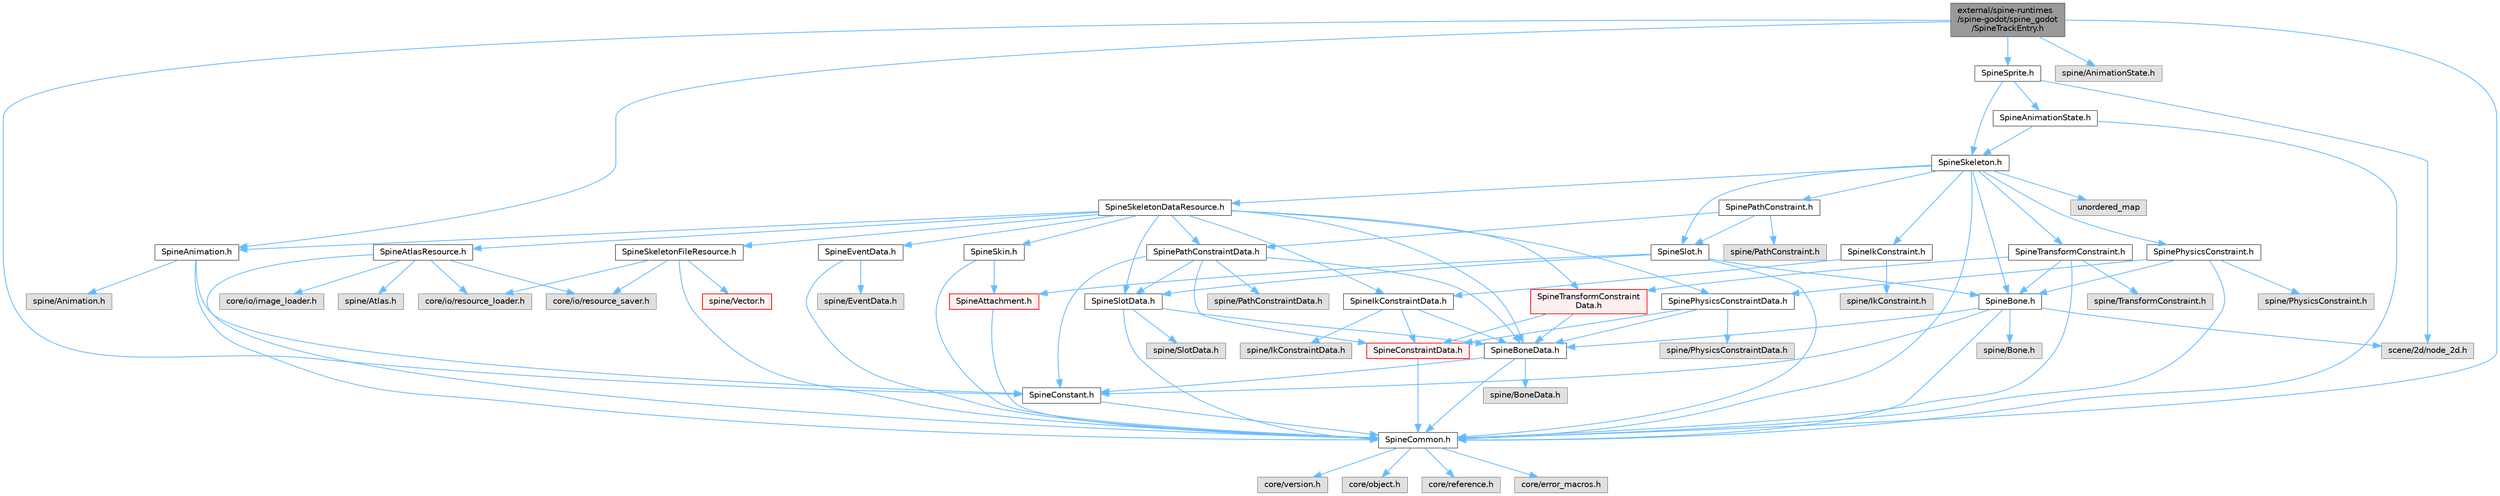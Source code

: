 digraph "external/spine-runtimes/spine-godot/spine_godot/SpineTrackEntry.h"
{
 // LATEX_PDF_SIZE
  bgcolor="transparent";
  edge [fontname=Helvetica,fontsize=10,labelfontname=Helvetica,labelfontsize=10];
  node [fontname=Helvetica,fontsize=10,shape=box,height=0.2,width=0.4];
  Node1 [id="Node000001",label="external/spine-runtimes\l/spine-godot/spine_godot\l/SpineTrackEntry.h",height=0.2,width=0.4,color="gray40", fillcolor="grey60", style="filled", fontcolor="black",tooltip=" "];
  Node1 -> Node2 [id="edge1_Node000001_Node000002",color="steelblue1",style="solid",tooltip=" "];
  Node2 [id="Node000002",label="SpineCommon.h",height=0.2,width=0.4,color="grey40", fillcolor="white", style="filled",URL="$_spine_common_8h.html",tooltip=" "];
  Node2 -> Node3 [id="edge2_Node000002_Node000003",color="steelblue1",style="solid",tooltip=" "];
  Node3 [id="Node000003",label="core/version.h",height=0.2,width=0.4,color="grey60", fillcolor="#E0E0E0", style="filled",tooltip=" "];
  Node2 -> Node4 [id="edge3_Node000002_Node000004",color="steelblue1",style="solid",tooltip=" "];
  Node4 [id="Node000004",label="core/object.h",height=0.2,width=0.4,color="grey60", fillcolor="#E0E0E0", style="filled",tooltip=" "];
  Node2 -> Node5 [id="edge4_Node000002_Node000005",color="steelblue1",style="solid",tooltip=" "];
  Node5 [id="Node000005",label="core/reference.h",height=0.2,width=0.4,color="grey60", fillcolor="#E0E0E0", style="filled",tooltip=" "];
  Node2 -> Node6 [id="edge5_Node000002_Node000006",color="steelblue1",style="solid",tooltip=" "];
  Node6 [id="Node000006",label="core/error_macros.h",height=0.2,width=0.4,color="grey60", fillcolor="#E0E0E0", style="filled",tooltip=" "];
  Node1 -> Node7 [id="edge6_Node000001_Node000007",color="steelblue1",style="solid",tooltip=" "];
  Node7 [id="Node000007",label="SpineAnimation.h",height=0.2,width=0.4,color="grey40", fillcolor="white", style="filled",URL="$_spine_animation_8h.html",tooltip=" "];
  Node7 -> Node2 [id="edge7_Node000007_Node000002",color="steelblue1",style="solid",tooltip=" "];
  Node7 -> Node8 [id="edge8_Node000007_Node000008",color="steelblue1",style="solid",tooltip=" "];
  Node8 [id="Node000008",label="SpineConstant.h",height=0.2,width=0.4,color="grey40", fillcolor="white", style="filled",URL="$_spine_constant_8h.html",tooltip=" "];
  Node8 -> Node2 [id="edge9_Node000008_Node000002",color="steelblue1",style="solid",tooltip=" "];
  Node7 -> Node9 [id="edge10_Node000007_Node000009",color="steelblue1",style="solid",tooltip=" "];
  Node9 [id="Node000009",label="spine/Animation.h",height=0.2,width=0.4,color="grey60", fillcolor="#E0E0E0", style="filled",tooltip=" "];
  Node1 -> Node8 [id="edge11_Node000001_Node000008",color="steelblue1",style="solid",tooltip=" "];
  Node1 -> Node10 [id="edge12_Node000001_Node000010",color="steelblue1",style="solid",tooltip=" "];
  Node10 [id="Node000010",label="spine/AnimationState.h",height=0.2,width=0.4,color="grey60", fillcolor="#E0E0E0", style="filled",tooltip=" "];
  Node1 -> Node11 [id="edge13_Node000001_Node000011",color="steelblue1",style="solid",tooltip=" "];
  Node11 [id="Node000011",label="SpineSprite.h",height=0.2,width=0.4,color="grey40", fillcolor="white", style="filled",URL="$_spine_sprite_8h.html",tooltip=" "];
  Node11 -> Node12 [id="edge14_Node000011_Node000012",color="steelblue1",style="solid",tooltip=" "];
  Node12 [id="Node000012",label="SpineSkeleton.h",height=0.2,width=0.4,color="grey40", fillcolor="white", style="filled",URL="$_spine_skeleton_8h.html",tooltip=" "];
  Node12 -> Node2 [id="edge15_Node000012_Node000002",color="steelblue1",style="solid",tooltip=" "];
  Node12 -> Node13 [id="edge16_Node000012_Node000013",color="steelblue1",style="solid",tooltip=" "];
  Node13 [id="Node000013",label="SpineSkeletonDataResource.h",height=0.2,width=0.4,color="grey40", fillcolor="white", style="filled",URL="$_spine_skeleton_data_resource_8h.html",tooltip=" "];
  Node13 -> Node7 [id="edge17_Node000013_Node000007",color="steelblue1",style="solid",tooltip=" "];
  Node13 -> Node14 [id="edge18_Node000013_Node000014",color="steelblue1",style="solid",tooltip=" "];
  Node14 [id="Node000014",label="SpineAtlasResource.h",height=0.2,width=0.4,color="grey40", fillcolor="white", style="filled",URL="$_spine_atlas_resource_8h.html",tooltip=" "];
  Node14 -> Node2 [id="edge19_Node000014_Node000002",color="steelblue1",style="solid",tooltip=" "];
  Node14 -> Node15 [id="edge20_Node000014_Node000015",color="steelblue1",style="solid",tooltip=" "];
  Node15 [id="Node000015",label="core/io/resource_loader.h",height=0.2,width=0.4,color="grey60", fillcolor="#E0E0E0", style="filled",tooltip=" "];
  Node14 -> Node16 [id="edge21_Node000014_Node000016",color="steelblue1",style="solid",tooltip=" "];
  Node16 [id="Node000016",label="core/io/resource_saver.h",height=0.2,width=0.4,color="grey60", fillcolor="#E0E0E0", style="filled",tooltip=" "];
  Node14 -> Node17 [id="edge22_Node000014_Node000017",color="steelblue1",style="solid",tooltip=" "];
  Node17 [id="Node000017",label="core/io/image_loader.h",height=0.2,width=0.4,color="grey60", fillcolor="#E0E0E0", style="filled",tooltip=" "];
  Node14 -> Node18 [id="edge23_Node000014_Node000018",color="steelblue1",style="solid",tooltip=" "];
  Node18 [id="Node000018",label="spine/Atlas.h",height=0.2,width=0.4,color="grey60", fillcolor="#E0E0E0", style="filled",tooltip=" "];
  Node13 -> Node19 [id="edge24_Node000013_Node000019",color="steelblue1",style="solid",tooltip=" "];
  Node19 [id="Node000019",label="SpineBoneData.h",height=0.2,width=0.4,color="grey40", fillcolor="white", style="filled",URL="$_spine_bone_data_8h.html",tooltip=" "];
  Node19 -> Node2 [id="edge25_Node000019_Node000002",color="steelblue1",style="solid",tooltip=" "];
  Node19 -> Node8 [id="edge26_Node000019_Node000008",color="steelblue1",style="solid",tooltip=" "];
  Node19 -> Node20 [id="edge27_Node000019_Node000020",color="steelblue1",style="solid",tooltip=" "];
  Node20 [id="Node000020",label="spine/BoneData.h",height=0.2,width=0.4,color="grey60", fillcolor="#E0E0E0", style="filled",tooltip=" "];
  Node13 -> Node21 [id="edge28_Node000013_Node000021",color="steelblue1",style="solid",tooltip=" "];
  Node21 [id="Node000021",label="SpineEventData.h",height=0.2,width=0.4,color="grey40", fillcolor="white", style="filled",URL="$_spine_event_data_8h.html",tooltip=" "];
  Node21 -> Node2 [id="edge29_Node000021_Node000002",color="steelblue1",style="solid",tooltip=" "];
  Node21 -> Node22 [id="edge30_Node000021_Node000022",color="steelblue1",style="solid",tooltip=" "];
  Node22 [id="Node000022",label="spine/EventData.h",height=0.2,width=0.4,color="grey60", fillcolor="#E0E0E0", style="filled",tooltip=" "];
  Node13 -> Node23 [id="edge31_Node000013_Node000023",color="steelblue1",style="solid",tooltip=" "];
  Node23 [id="Node000023",label="SpineIkConstraintData.h",height=0.2,width=0.4,color="grey40", fillcolor="white", style="filled",URL="$_spine_ik_constraint_data_8h.html",tooltip=" "];
  Node23 -> Node24 [id="edge32_Node000023_Node000024",color="steelblue1",style="solid",tooltip=" "];
  Node24 [id="Node000024",label="SpineConstraintData.h",height=0.2,width=0.4,color="red", fillcolor="#FFF0F0", style="filled",URL="$_spine_constraint_data_8h.html",tooltip=" "];
  Node24 -> Node2 [id="edge33_Node000024_Node000002",color="steelblue1",style="solid",tooltip=" "];
  Node23 -> Node19 [id="edge34_Node000023_Node000019",color="steelblue1",style="solid",tooltip=" "];
  Node23 -> Node183 [id="edge35_Node000023_Node000183",color="steelblue1",style="solid",tooltip=" "];
  Node183 [id="Node000183",label="spine/IkConstraintData.h",height=0.2,width=0.4,color="grey60", fillcolor="#E0E0E0", style="filled",tooltip=" "];
  Node13 -> Node184 [id="edge36_Node000013_Node000184",color="steelblue1",style="solid",tooltip=" "];
  Node184 [id="Node000184",label="SpinePathConstraintData.h",height=0.2,width=0.4,color="grey40", fillcolor="white", style="filled",URL="$_spine_path_constraint_data_8h.html",tooltip=" "];
  Node184 -> Node24 [id="edge37_Node000184_Node000024",color="steelblue1",style="solid",tooltip=" "];
  Node184 -> Node8 [id="edge38_Node000184_Node000008",color="steelblue1",style="solid",tooltip=" "];
  Node184 -> Node19 [id="edge39_Node000184_Node000019",color="steelblue1",style="solid",tooltip=" "];
  Node184 -> Node185 [id="edge40_Node000184_Node000185",color="steelblue1",style="solid",tooltip=" "];
  Node185 [id="Node000185",label="SpineSlotData.h",height=0.2,width=0.4,color="grey40", fillcolor="white", style="filled",URL="$_spine_slot_data_8h.html",tooltip=" "];
  Node185 -> Node2 [id="edge41_Node000185_Node000002",color="steelblue1",style="solid",tooltip=" "];
  Node185 -> Node19 [id="edge42_Node000185_Node000019",color="steelblue1",style="solid",tooltip=" "];
  Node185 -> Node186 [id="edge43_Node000185_Node000186",color="steelblue1",style="solid",tooltip=" "];
  Node186 [id="Node000186",label="spine/SlotData.h",height=0.2,width=0.4,color="grey60", fillcolor="#E0E0E0", style="filled",tooltip=" "];
  Node184 -> Node187 [id="edge44_Node000184_Node000187",color="steelblue1",style="solid",tooltip=" "];
  Node187 [id="Node000187",label="spine/PathConstraintData.h",height=0.2,width=0.4,color="grey60", fillcolor="#E0E0E0", style="filled",tooltip=" "];
  Node13 -> Node188 [id="edge45_Node000013_Node000188",color="steelblue1",style="solid",tooltip=" "];
  Node188 [id="Node000188",label="SpinePhysicsConstraintData.h",height=0.2,width=0.4,color="grey40", fillcolor="white", style="filled",URL="$_spine_physics_constraint_data_8h.html",tooltip=" "];
  Node188 -> Node24 [id="edge46_Node000188_Node000024",color="steelblue1",style="solid",tooltip=" "];
  Node188 -> Node19 [id="edge47_Node000188_Node000019",color="steelblue1",style="solid",tooltip=" "];
  Node188 -> Node189 [id="edge48_Node000188_Node000189",color="steelblue1",style="solid",tooltip=" "];
  Node189 [id="Node000189",label="spine/PhysicsConstraintData.h",height=0.2,width=0.4,color="grey60", fillcolor="#E0E0E0", style="filled",tooltip=" "];
  Node13 -> Node190 [id="edge49_Node000013_Node000190",color="steelblue1",style="solid",tooltip=" "];
  Node190 [id="Node000190",label="SpineSkeletonFileResource.h",height=0.2,width=0.4,color="grey40", fillcolor="white", style="filled",URL="$_spine_skeleton_file_resource_8h.html",tooltip=" "];
  Node190 -> Node2 [id="edge50_Node000190_Node000002",color="steelblue1",style="solid",tooltip=" "];
  Node190 -> Node15 [id="edge51_Node000190_Node000015",color="steelblue1",style="solid",tooltip=" "];
  Node190 -> Node16 [id="edge52_Node000190_Node000016",color="steelblue1",style="solid",tooltip=" "];
  Node190 -> Node191 [id="edge53_Node000190_Node000191",color="steelblue1",style="solid",tooltip=" "];
  Node191 [id="Node000191",label="spine/Vector.h",height=0.2,width=0.4,color="red", fillcolor="#FFF0F0", style="filled",URL="$external_2spine-runtimes_2spine-cpp_2spine-cpp_2include_2spine_2vector_8h.html",tooltip=" "];
  Node13 -> Node193 [id="edge54_Node000013_Node000193",color="steelblue1",style="solid",tooltip=" "];
  Node193 [id="Node000193",label="SpineSkin.h",height=0.2,width=0.4,color="grey40", fillcolor="white", style="filled",URL="$_spine_skin_8h.html",tooltip=" "];
  Node193 -> Node2 [id="edge55_Node000193_Node000002",color="steelblue1",style="solid",tooltip=" "];
  Node193 -> Node194 [id="edge56_Node000193_Node000194",color="steelblue1",style="solid",tooltip=" "];
  Node194 [id="Node000194",label="SpineAttachment.h",height=0.2,width=0.4,color="red", fillcolor="#FFF0F0", style="filled",URL="$_spine_attachment_8h.html",tooltip=" "];
  Node194 -> Node2 [id="edge57_Node000194_Node000002",color="steelblue1",style="solid",tooltip=" "];
  Node13 -> Node185 [id="edge58_Node000013_Node000185",color="steelblue1",style="solid",tooltip=" "];
  Node13 -> Node197 [id="edge59_Node000013_Node000197",color="steelblue1",style="solid",tooltip=" "];
  Node197 [id="Node000197",label="SpineTransformConstraint\lData.h",height=0.2,width=0.4,color="red", fillcolor="#FFF0F0", style="filled",URL="$_spine_transform_constraint_data_8h.html",tooltip=" "];
  Node197 -> Node24 [id="edge60_Node000197_Node000024",color="steelblue1",style="solid",tooltip=" "];
  Node197 -> Node19 [id="edge61_Node000197_Node000019",color="steelblue1",style="solid",tooltip=" "];
  Node12 -> Node199 [id="edge62_Node000012_Node000199",color="steelblue1",style="solid",tooltip=" "];
  Node199 [id="Node000199",label="SpineBone.h",height=0.2,width=0.4,color="grey40", fillcolor="white", style="filled",URL="$_spine_bone_8h.html",tooltip=" "];
  Node199 -> Node2 [id="edge63_Node000199_Node000002",color="steelblue1",style="solid",tooltip=" "];
  Node199 -> Node19 [id="edge64_Node000199_Node000019",color="steelblue1",style="solid",tooltip=" "];
  Node199 -> Node8 [id="edge65_Node000199_Node000008",color="steelblue1",style="solid",tooltip=" "];
  Node199 -> Node200 [id="edge66_Node000199_Node000200",color="steelblue1",style="solid",tooltip=" "];
  Node200 [id="Node000200",label="scene/2d/node_2d.h",height=0.2,width=0.4,color="grey60", fillcolor="#E0E0E0", style="filled",tooltip=" "];
  Node199 -> Node201 [id="edge67_Node000199_Node000201",color="steelblue1",style="solid",tooltip=" "];
  Node201 [id="Node000201",label="spine/Bone.h",height=0.2,width=0.4,color="grey60", fillcolor="#E0E0E0", style="filled",tooltip=" "];
  Node12 -> Node202 [id="edge68_Node000012_Node000202",color="steelblue1",style="solid",tooltip=" "];
  Node202 [id="Node000202",label="SpineSlot.h",height=0.2,width=0.4,color="grey40", fillcolor="white", style="filled",URL="$_spine_slot_8h.html",tooltip=" "];
  Node202 -> Node2 [id="edge69_Node000202_Node000002",color="steelblue1",style="solid",tooltip=" "];
  Node202 -> Node185 [id="edge70_Node000202_Node000185",color="steelblue1",style="solid",tooltip=" "];
  Node202 -> Node194 [id="edge71_Node000202_Node000194",color="steelblue1",style="solid",tooltip=" "];
  Node202 -> Node199 [id="edge72_Node000202_Node000199",color="steelblue1",style="solid",tooltip=" "];
  Node12 -> Node203 [id="edge73_Node000012_Node000203",color="steelblue1",style="solid",tooltip=" "];
  Node203 [id="Node000203",label="SpineIkConstraint.h",height=0.2,width=0.4,color="grey40", fillcolor="white", style="filled",URL="$_spine_ik_constraint_8h.html",tooltip=" "];
  Node203 -> Node23 [id="edge74_Node000203_Node000023",color="steelblue1",style="solid",tooltip=" "];
  Node203 -> Node204 [id="edge75_Node000203_Node000204",color="steelblue1",style="solid",tooltip=" "];
  Node204 [id="Node000204",label="spine/IkConstraint.h",height=0.2,width=0.4,color="grey60", fillcolor="#E0E0E0", style="filled",tooltip=" "];
  Node12 -> Node205 [id="edge76_Node000012_Node000205",color="steelblue1",style="solid",tooltip=" "];
  Node205 [id="Node000205",label="SpineTransformConstraint.h",height=0.2,width=0.4,color="grey40", fillcolor="white", style="filled",URL="$_spine_transform_constraint_8h.html",tooltip=" "];
  Node205 -> Node2 [id="edge77_Node000205_Node000002",color="steelblue1",style="solid",tooltip=" "];
  Node205 -> Node197 [id="edge78_Node000205_Node000197",color="steelblue1",style="solid",tooltip=" "];
  Node205 -> Node199 [id="edge79_Node000205_Node000199",color="steelblue1",style="solid",tooltip=" "];
  Node205 -> Node206 [id="edge80_Node000205_Node000206",color="steelblue1",style="solid",tooltip=" "];
  Node206 [id="Node000206",label="spine/TransformConstraint.h",height=0.2,width=0.4,color="grey60", fillcolor="#E0E0E0", style="filled",tooltip=" "];
  Node12 -> Node207 [id="edge81_Node000012_Node000207",color="steelblue1",style="solid",tooltip=" "];
  Node207 [id="Node000207",label="SpinePathConstraint.h",height=0.2,width=0.4,color="grey40", fillcolor="white", style="filled",URL="$_spine_path_constraint_8h.html",tooltip=" "];
  Node207 -> Node184 [id="edge82_Node000207_Node000184",color="steelblue1",style="solid",tooltip=" "];
  Node207 -> Node202 [id="edge83_Node000207_Node000202",color="steelblue1",style="solid",tooltip=" "];
  Node207 -> Node208 [id="edge84_Node000207_Node000208",color="steelblue1",style="solid",tooltip=" "];
  Node208 [id="Node000208",label="spine/PathConstraint.h",height=0.2,width=0.4,color="grey60", fillcolor="#E0E0E0", style="filled",tooltip=" "];
  Node12 -> Node209 [id="edge85_Node000012_Node000209",color="steelblue1",style="solid",tooltip=" "];
  Node209 [id="Node000209",label="SpinePhysicsConstraint.h",height=0.2,width=0.4,color="grey40", fillcolor="white", style="filled",URL="$_spine_physics_constraint_8h.html",tooltip=" "];
  Node209 -> Node2 [id="edge86_Node000209_Node000002",color="steelblue1",style="solid",tooltip=" "];
  Node209 -> Node188 [id="edge87_Node000209_Node000188",color="steelblue1",style="solid",tooltip=" "];
  Node209 -> Node199 [id="edge88_Node000209_Node000199",color="steelblue1",style="solid",tooltip=" "];
  Node209 -> Node210 [id="edge89_Node000209_Node000210",color="steelblue1",style="solid",tooltip=" "];
  Node210 [id="Node000210",label="spine/PhysicsConstraint.h",height=0.2,width=0.4,color="grey60", fillcolor="#E0E0E0", style="filled",tooltip=" "];
  Node12 -> Node211 [id="edge90_Node000012_Node000211",color="steelblue1",style="solid",tooltip=" "];
  Node211 [id="Node000211",label="unordered_map",height=0.2,width=0.4,color="grey60", fillcolor="#E0E0E0", style="filled",tooltip=" "];
  Node11 -> Node212 [id="edge91_Node000011_Node000212",color="steelblue1",style="solid",tooltip=" "];
  Node212 [id="Node000212",label="SpineAnimationState.h",height=0.2,width=0.4,color="grey40", fillcolor="white", style="filled",URL="$_spine_animation_state_8h.html",tooltip=" "];
  Node212 -> Node2 [id="edge92_Node000212_Node000002",color="steelblue1",style="solid",tooltip=" "];
  Node212 -> Node12 [id="edge93_Node000212_Node000012",color="steelblue1",style="solid",tooltip=" "];
  Node11 -> Node200 [id="edge94_Node000011_Node000200",color="steelblue1",style="solid",tooltip=" "];
}
